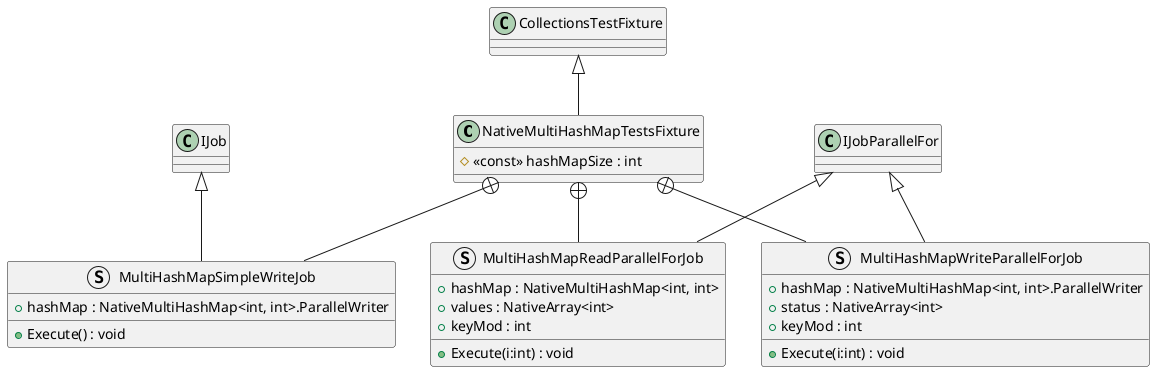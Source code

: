 @startuml
class NativeMultiHashMapTestsFixture {
    # <<const>> hashMapSize : int
}
struct MultiHashMapSimpleWriteJob {
    + hashMap : NativeMultiHashMap<int, int>.ParallelWriter
    + Execute() : void
}
struct MultiHashMapWriteParallelForJob {
    + hashMap : NativeMultiHashMap<int, int>.ParallelWriter
    + status : NativeArray<int>
    + keyMod : int
    + Execute(i:int) : void
}
struct MultiHashMapReadParallelForJob {
    + hashMap : NativeMultiHashMap<int, int>
    + values : NativeArray<int>
    + keyMod : int
    + Execute(i:int) : void
}
CollectionsTestFixture <|-- NativeMultiHashMapTestsFixture
NativeMultiHashMapTestsFixture +-- MultiHashMapSimpleWriteJob
IJob <|-- MultiHashMapSimpleWriteJob
NativeMultiHashMapTestsFixture +-- MultiHashMapWriteParallelForJob
IJobParallelFor <|-- MultiHashMapWriteParallelForJob
NativeMultiHashMapTestsFixture +-- MultiHashMapReadParallelForJob
IJobParallelFor <|-- MultiHashMapReadParallelForJob
@enduml
